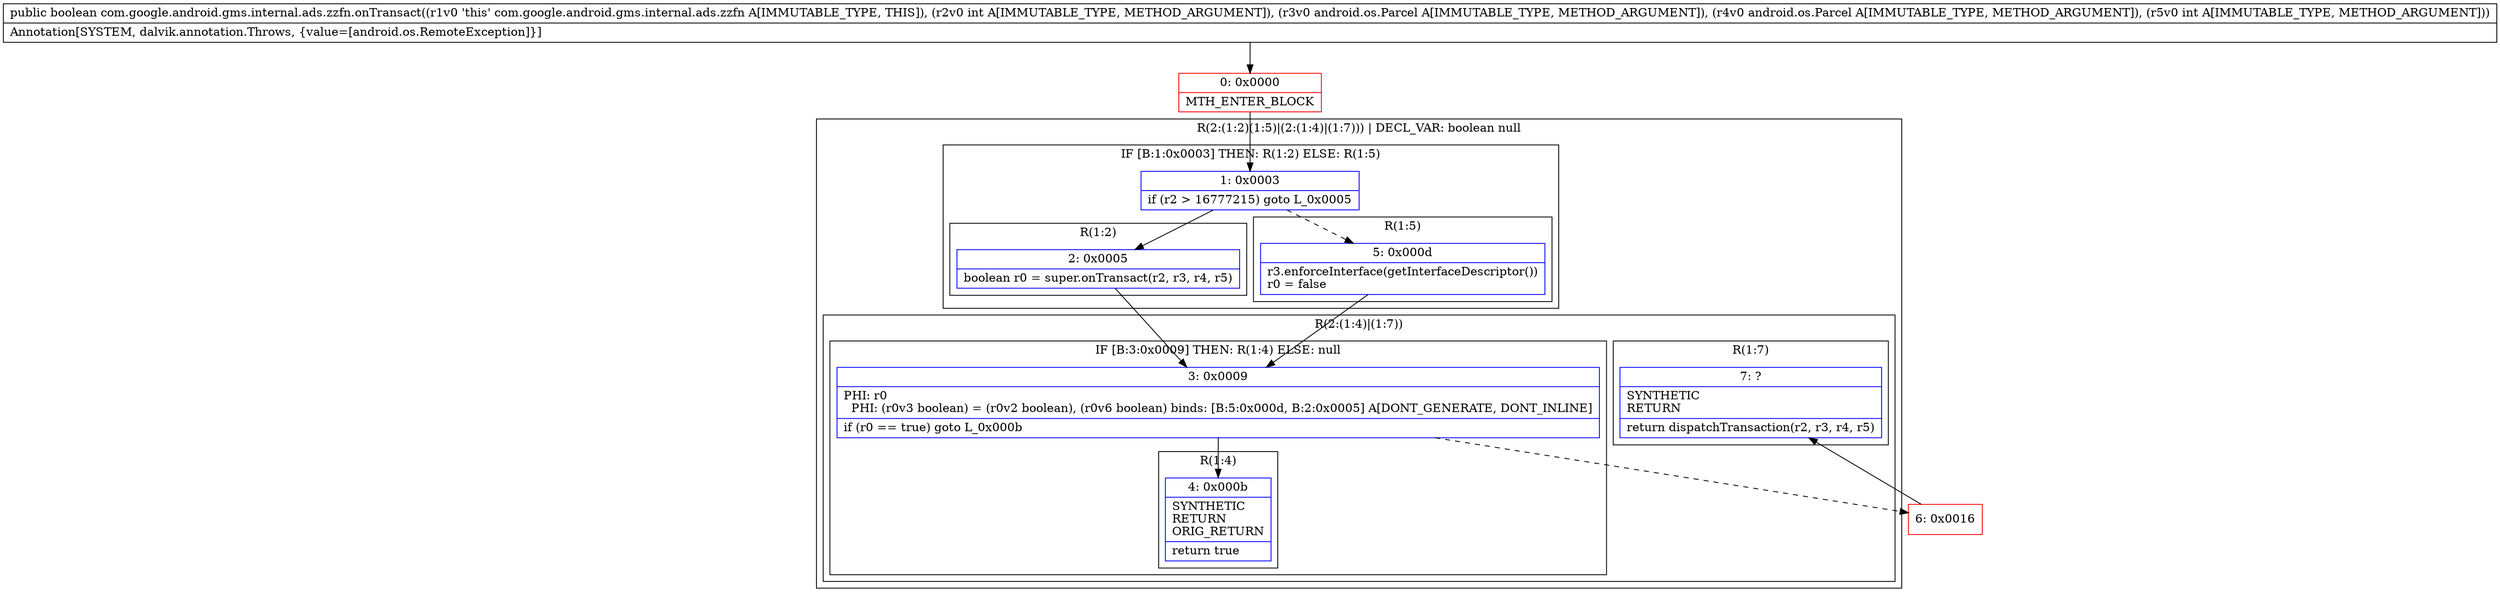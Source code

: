 digraph "CFG forcom.google.android.gms.internal.ads.zzfn.onTransact(ILandroid\/os\/Parcel;Landroid\/os\/Parcel;I)Z" {
subgraph cluster_Region_1704364907 {
label = "R(2:(1:2)(1:5)|(2:(1:4)|(1:7))) | DECL_VAR: boolean null\l";
node [shape=record,color=blue];
subgraph cluster_IfRegion_107264421 {
label = "IF [B:1:0x0003] THEN: R(1:2) ELSE: R(1:5)";
node [shape=record,color=blue];
Node_1 [shape=record,label="{1\:\ 0x0003|if (r2 \> 16777215) goto L_0x0005\l}"];
subgraph cluster_Region_699731130 {
label = "R(1:2)";
node [shape=record,color=blue];
Node_2 [shape=record,label="{2\:\ 0x0005|boolean r0 = super.onTransact(r2, r3, r4, r5)\l}"];
}
subgraph cluster_Region_1497194714 {
label = "R(1:5)";
node [shape=record,color=blue];
Node_5 [shape=record,label="{5\:\ 0x000d|r3.enforceInterface(getInterfaceDescriptor())\lr0 = false\l}"];
}
}
subgraph cluster_Region_453024734 {
label = "R(2:(1:4)|(1:7))";
node [shape=record,color=blue];
subgraph cluster_IfRegion_265756006 {
label = "IF [B:3:0x0009] THEN: R(1:4) ELSE: null";
node [shape=record,color=blue];
Node_3 [shape=record,label="{3\:\ 0x0009|PHI: r0 \l  PHI: (r0v3 boolean) = (r0v2 boolean), (r0v6 boolean) binds: [B:5:0x000d, B:2:0x0005] A[DONT_GENERATE, DONT_INLINE]\l|if (r0 == true) goto L_0x000b\l}"];
subgraph cluster_Region_1581974052 {
label = "R(1:4)";
node [shape=record,color=blue];
Node_4 [shape=record,label="{4\:\ 0x000b|SYNTHETIC\lRETURN\lORIG_RETURN\l|return true\l}"];
}
}
subgraph cluster_Region_2109813209 {
label = "R(1:7)";
node [shape=record,color=blue];
Node_7 [shape=record,label="{7\:\ ?|SYNTHETIC\lRETURN\l|return dispatchTransaction(r2, r3, r4, r5)\l}"];
}
}
}
Node_0 [shape=record,color=red,label="{0\:\ 0x0000|MTH_ENTER_BLOCK\l}"];
Node_6 [shape=record,color=red,label="{6\:\ 0x0016}"];
MethodNode[shape=record,label="{public boolean com.google.android.gms.internal.ads.zzfn.onTransact((r1v0 'this' com.google.android.gms.internal.ads.zzfn A[IMMUTABLE_TYPE, THIS]), (r2v0 int A[IMMUTABLE_TYPE, METHOD_ARGUMENT]), (r3v0 android.os.Parcel A[IMMUTABLE_TYPE, METHOD_ARGUMENT]), (r4v0 android.os.Parcel A[IMMUTABLE_TYPE, METHOD_ARGUMENT]), (r5v0 int A[IMMUTABLE_TYPE, METHOD_ARGUMENT]))  | Annotation[SYSTEM, dalvik.annotation.Throws, \{value=[android.os.RemoteException]\}]\l}"];
MethodNode -> Node_0;
Node_1 -> Node_2;
Node_1 -> Node_5[style=dashed];
Node_2 -> Node_3;
Node_5 -> Node_3;
Node_3 -> Node_4;
Node_3 -> Node_6[style=dashed];
Node_0 -> Node_1;
Node_6 -> Node_7;
}

